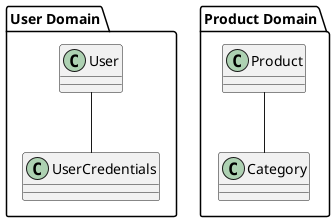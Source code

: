 @startuml
package "User Domain" {
  class User
  class UserCredentials
  User -- UserCredentials
}

package "Product Domain" {
  class Product
  class Category
  Product -- Category
}
@enduml
